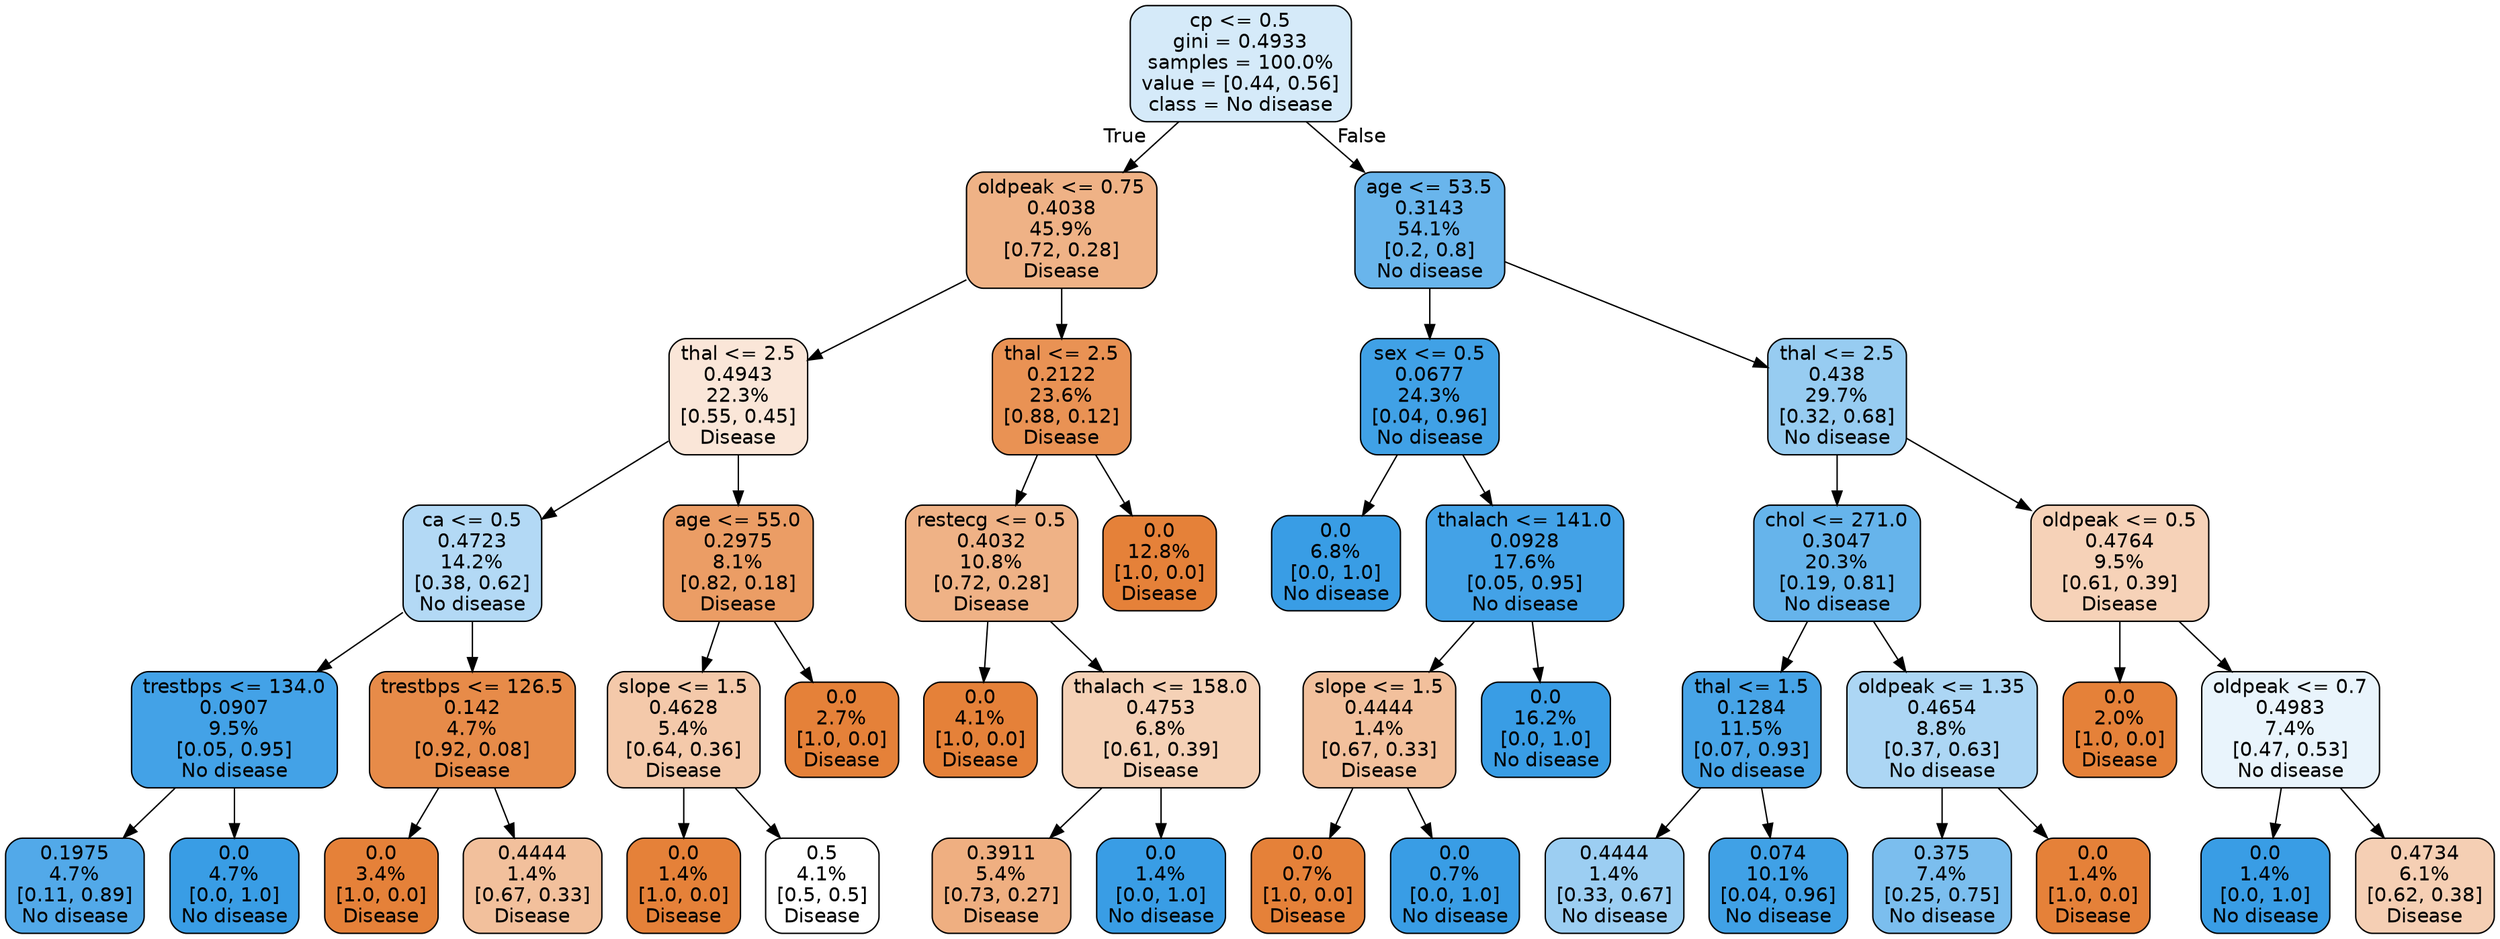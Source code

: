 digraph Tree {
node [shape=box, style="filled, rounded", color="black", fontname=helvetica] ;
edge [fontname=helvetica] ;
0 [label="cp <= 0.5\ngini = 0.4933\nsamples = 100.0%\nvalue = [0.44, 0.56]\nclass = No disease", fillcolor="#399de535"] ;
1 [label="oldpeak <= 0.75\n0.4038\n45.9%\n[0.72, 0.28]\nDisease", fillcolor="#e581399b"] ;
0 -> 1 [labeldistance=2.5, labelangle=45, headlabel="True"] ;
2 [label="thal <= 2.5\n0.4943\n22.3%\n[0.55, 0.45]\nDisease", fillcolor="#e5813931"] ;
1 -> 2 ;
3 [label="ca <= 0.5\n0.4723\n14.2%\n[0.38, 0.62]\nNo disease", fillcolor="#399de561"] ;
2 -> 3 ;
4 [label="trestbps <= 134.0\n0.0907\n9.5%\n[0.05, 0.95]\nNo disease", fillcolor="#399de5f2"] ;
3 -> 4 ;
5 [label="0.1975\n4.7%\n[0.11, 0.89]\nNo disease", fillcolor="#399de5df"] ;
4 -> 5 ;
6 [label="0.0\n4.7%\n[0.0, 1.0]\nNo disease", fillcolor="#399de5ff"] ;
4 -> 6 ;
7 [label="trestbps <= 126.5\n0.142\n4.7%\n[0.92, 0.08]\nDisease", fillcolor="#e58139ea"] ;
3 -> 7 ;
8 [label="0.0\n3.4%\n[1.0, 0.0]\nDisease", fillcolor="#e58139ff"] ;
7 -> 8 ;
9 [label="0.4444\n1.4%\n[0.67, 0.33]\nDisease", fillcolor="#e581397f"] ;
7 -> 9 ;
10 [label="age <= 55.0\n0.2975\n8.1%\n[0.82, 0.18]\nDisease", fillcolor="#e58139c6"] ;
2 -> 10 ;
11 [label="slope <= 1.5\n0.4628\n5.4%\n[0.64, 0.36]\nDisease", fillcolor="#e581396d"] ;
10 -> 11 ;
12 [label="0.0\n1.4%\n[1.0, 0.0]\nDisease", fillcolor="#e58139ff"] ;
11 -> 12 ;
13 [label="0.5\n4.1%\n[0.5, 0.5]\nDisease", fillcolor="#e5813900"] ;
11 -> 13 ;
14 [label="0.0\n2.7%\n[1.0, 0.0]\nDisease", fillcolor="#e58139ff"] ;
10 -> 14 ;
15 [label="thal <= 2.5\n0.2122\n23.6%\n[0.88, 0.12]\nDisease", fillcolor="#e58139dc"] ;
1 -> 15 ;
16 [label="restecg <= 0.5\n0.4032\n10.8%\n[0.72, 0.28]\nDisease", fillcolor="#e581399c"] ;
15 -> 16 ;
17 [label="0.0\n4.1%\n[1.0, 0.0]\nDisease", fillcolor="#e58139ff"] ;
16 -> 17 ;
18 [label="thalach <= 158.0\n0.4753\n6.8%\n[0.61, 0.39]\nDisease", fillcolor="#e581395d"] ;
16 -> 18 ;
19 [label="0.3911\n5.4%\n[0.73, 0.27]\nDisease", fillcolor="#e58139a2"] ;
18 -> 19 ;
20 [label="0.0\n1.4%\n[0.0, 1.0]\nNo disease", fillcolor="#399de5ff"] ;
18 -> 20 ;
21 [label="0.0\n12.8%\n[1.0, 0.0]\nDisease", fillcolor="#e58139ff"] ;
15 -> 21 ;
22 [label="age <= 53.5\n0.3143\n54.1%\n[0.2, 0.8]\nNo disease", fillcolor="#399de5c1"] ;
0 -> 22 [labeldistance=2.5, labelangle=-45, headlabel="False"] ;
23 [label="sex <= 0.5\n0.0677\n24.3%\n[0.04, 0.96]\nNo disease", fillcolor="#399de5f6"] ;
22 -> 23 ;
24 [label="0.0\n6.8%\n[0.0, 1.0]\nNo disease", fillcolor="#399de5ff"] ;
23 -> 24 ;
25 [label="thalach <= 141.0\n0.0928\n17.6%\n[0.05, 0.95]\nNo disease", fillcolor="#399de5f2"] ;
23 -> 25 ;
26 [label="slope <= 1.5\n0.4444\n1.4%\n[0.67, 0.33]\nDisease", fillcolor="#e581397f"] ;
25 -> 26 ;
27 [label="0.0\n0.7%\n[1.0, 0.0]\nDisease", fillcolor="#e58139ff"] ;
26 -> 27 ;
28 [label="0.0\n0.7%\n[0.0, 1.0]\nNo disease", fillcolor="#399de5ff"] ;
26 -> 28 ;
29 [label="0.0\n16.2%\n[0.0, 1.0]\nNo disease", fillcolor="#399de5ff"] ;
25 -> 29 ;
30 [label="thal <= 2.5\n0.438\n29.7%\n[0.32, 0.68]\nNo disease", fillcolor="#399de585"] ;
22 -> 30 ;
31 [label="chol <= 271.0\n0.3047\n20.3%\n[0.19, 0.81]\nNo disease", fillcolor="#399de5c4"] ;
30 -> 31 ;
32 [label="thal <= 1.5\n0.1284\n11.5%\n[0.07, 0.93]\nNo disease", fillcolor="#399de5ec"] ;
31 -> 32 ;
33 [label="0.4444\n1.4%\n[0.33, 0.67]\nNo disease", fillcolor="#399de57f"] ;
32 -> 33 ;
34 [label="0.074\n10.1%\n[0.04, 0.96]\nNo disease", fillcolor="#399de5f5"] ;
32 -> 34 ;
35 [label="oldpeak <= 1.35\n0.4654\n8.8%\n[0.37, 0.63]\nNo disease", fillcolor="#399de56a"] ;
31 -> 35 ;
36 [label="0.375\n7.4%\n[0.25, 0.75]\nNo disease", fillcolor="#399de5aa"] ;
35 -> 36 ;
37 [label="0.0\n1.4%\n[1.0, 0.0]\nDisease", fillcolor="#e58139ff"] ;
35 -> 37 ;
38 [label="oldpeak <= 0.5\n0.4764\n9.5%\n[0.61, 0.39]\nDisease", fillcolor="#e581395b"] ;
30 -> 38 ;
39 [label="0.0\n2.0%\n[1.0, 0.0]\nDisease", fillcolor="#e58139ff"] ;
38 -> 39 ;
40 [label="oldpeak <= 0.7\n0.4983\n7.4%\n[0.47, 0.53]\nNo disease", fillcolor="#399de51c"] ;
38 -> 40 ;
41 [label="0.0\n1.4%\n[0.0, 1.0]\nNo disease", fillcolor="#399de5ff"] ;
40 -> 41 ;
42 [label="0.4734\n6.1%\n[0.62, 0.38]\nDisease", fillcolor="#e5813960"] ;
40 -> 42 ;
}